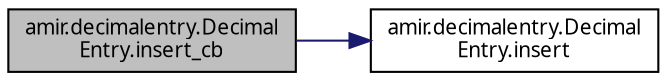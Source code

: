 digraph "amir.decimalentry.DecimalEntry.insert_cb"
{
 // LATEX_PDF_SIZE
  edge [fontname="FreeSans.ttf",fontsize="10",labelfontname="FreeSans.ttf",labelfontsize="10"];
  node [fontname="FreeSans.ttf",fontsize="10",shape=record];
  rankdir="LR";
  Node1 [label="amir.decimalentry.Decimal\lEntry.insert_cb",height=0.2,width=0.4,color="black", fillcolor="grey75", style="filled", fontcolor="black",tooltip=" "];
  Node1 -> Node2 [color="midnightblue",fontsize="10",style="solid",fontname="FreeSans.ttf"];
  Node2 [label="amir.decimalentry.Decimal\lEntry.insert",height=0.2,width=0.4,color="black", fillcolor="white", style="filled",URL="$classamir_1_1decimalentry_1_1_decimal_entry.html#a0a4eff1dde450150f619c2a3b2fe9e78",tooltip=" "];
}
